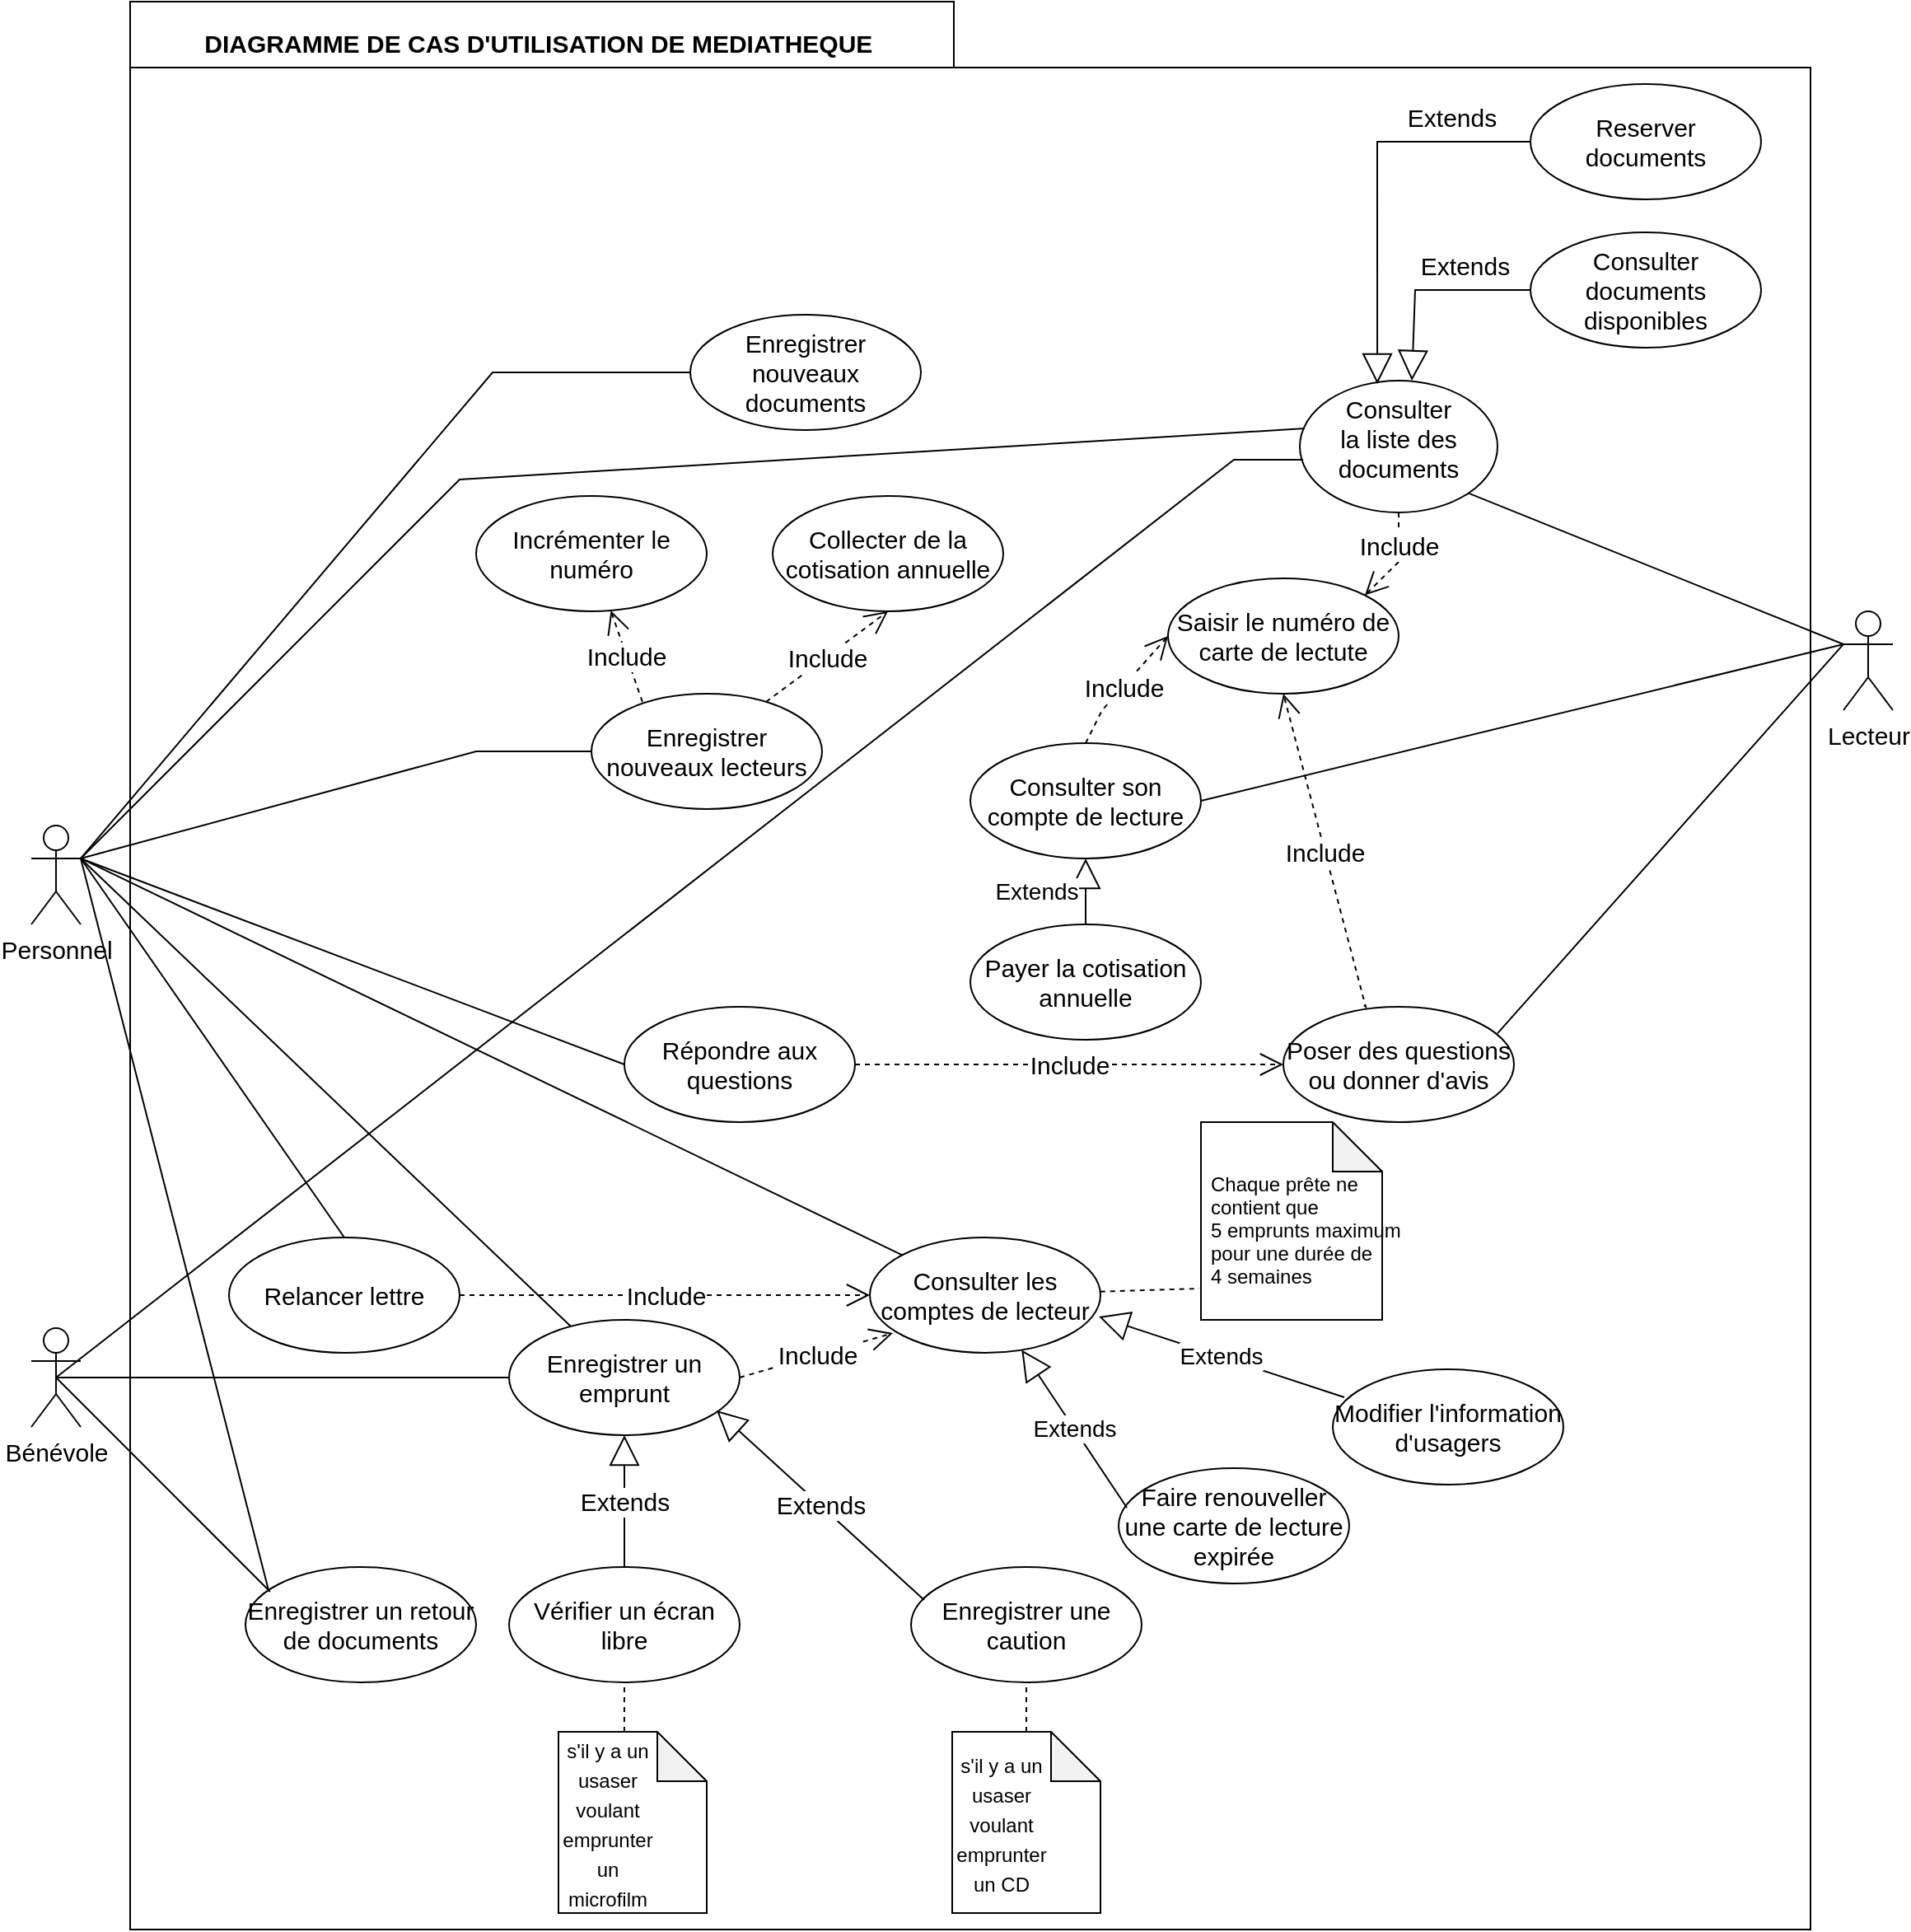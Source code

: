 <mxfile version="16.1.2" type="device"><diagram id="VbqrA3cFuTSeEhgXWJWa" name="Page-1"><mxGraphModel dx="2249" dy="2074" grid="1" gridSize="10" guides="1" tooltips="1" connect="1" arrows="1" fold="1" page="1" pageScale="1" pageWidth="827" pageHeight="1169" math="0" shadow="0"><root><mxCell id="0"/><mxCell id="1" parent="0"/><mxCell id="KHVjqO67Sj7gU6MT7Jfp-117" value="" style="rounded=0;whiteSpace=wrap;html=1;fontSize=15;" parent="1" vertex="1"><mxGeometry x="-60" y="-40" width="500" height="50" as="geometry"/></mxCell><mxCell id="KHVjqO67Sj7gU6MT7Jfp-115" value="" style="rounded=0;whiteSpace=wrap;html=1;fontSize=15;" parent="1" vertex="1"><mxGeometry x="-60" width="1020" height="1130" as="geometry"/></mxCell><mxCell id="KHVjqO67Sj7gU6MT7Jfp-1" value="&lt;font style=&quot;font-size: 15px&quot;&gt;Personnel&lt;/font&gt;" style="shape=umlActor;verticalLabelPosition=bottom;verticalAlign=top;html=1;outlineConnect=0;" parent="1" vertex="1"><mxGeometry x="-120" y="460" width="30" height="60" as="geometry"/></mxCell><mxCell id="KHVjqO67Sj7gU6MT7Jfp-2" value="&lt;font style=&quot;font-size: 15px&quot;&gt;Lecteur&lt;/font&gt;" style="shape=umlActor;verticalLabelPosition=bottom;verticalAlign=top;html=1;outlineConnect=0;" parent="1" vertex="1"><mxGeometry x="980" y="330" width="30" height="60" as="geometry"/></mxCell><mxCell id="KHVjqO67Sj7gU6MT7Jfp-5" value="" style="ellipse;whiteSpace=wrap;html=1;fontSize=15;" parent="1" vertex="1"><mxGeometry x="650" y="190" width="120" height="80" as="geometry"/></mxCell><mxCell id="KHVjqO67Sj7gU6MT7Jfp-6" value="Consulter la liste des documents" style="text;html=1;strokeColor=none;fillColor=none;align=center;verticalAlign=middle;whiteSpace=wrap;rounded=0;fontSize=15;" parent="1" vertex="1"><mxGeometry x="680" y="210" width="60" height="30" as="geometry"/></mxCell><mxCell id="KHVjqO67Sj7gU6MT7Jfp-10" value="" style="endArrow=none;html=1;rounded=0;fontSize=15;entryX=0;entryY=0.333;entryDx=0;entryDy=0;entryPerimeter=0;exitX=1;exitY=1;exitDx=0;exitDy=0;" parent="1" source="KHVjqO67Sj7gU6MT7Jfp-5" target="KHVjqO67Sj7gU6MT7Jfp-2" edge="1"><mxGeometry width="50" height="50" relative="1" as="geometry"><mxPoint x="760" y="260" as="sourcePoint"/><mxPoint x="620" y="400" as="targetPoint"/></mxGeometry></mxCell><mxCell id="KHVjqO67Sj7gU6MT7Jfp-12" value="Consulter documents disponibles" style="ellipse;whiteSpace=wrap;html=1;fontSize=15;" parent="1" vertex="1"><mxGeometry x="790" y="100" width="140" height="70" as="geometry"/></mxCell><mxCell id="KHVjqO67Sj7gU6MT7Jfp-14" value="Reserver documents" style="ellipse;whiteSpace=wrap;html=1;fontSize=15;" parent="1" vertex="1"><mxGeometry x="790" y="10" width="140" height="70" as="geometry"/></mxCell><mxCell id="KHVjqO67Sj7gU6MT7Jfp-19" value="Extends" style="endArrow=block;endSize=16;endFill=0;html=1;rounded=0;fontSize=15;entryX=0.567;entryY=0;entryDx=0;entryDy=0;entryPerimeter=0;exitX=0;exitY=0.5;exitDx=0;exitDy=0;" parent="1" source="KHVjqO67Sj7gU6MT7Jfp-12" target="KHVjqO67Sj7gU6MT7Jfp-5" edge="1"><mxGeometry x="-0.355" y="-15" width="160" relative="1" as="geometry"><mxPoint x="800" y="150" as="sourcePoint"/><mxPoint x="674" y="430" as="targetPoint"/><Array as="points"><mxPoint x="720" y="135"/></Array><mxPoint as="offset"/></mxGeometry></mxCell><mxCell id="KHVjqO67Sj7gU6MT7Jfp-20" value="Extends" style="endArrow=block;endSize=16;endFill=0;html=1;rounded=0;fontSize=15;entryX=0.392;entryY=0.025;entryDx=0;entryDy=0;entryPerimeter=0;exitX=0;exitY=0.5;exitDx=0;exitDy=0;" parent="1" source="KHVjqO67Sj7gU6MT7Jfp-14" target="KHVjqO67Sj7gU6MT7Jfp-5" edge="1"><mxGeometry x="-0.6" y="-15" width="160" relative="1" as="geometry"><mxPoint x="820" y="135" as="sourcePoint"/><mxPoint x="718.04" y="190" as="targetPoint"/><Array as="points"><mxPoint x="697" y="45"/></Array><mxPoint as="offset"/></mxGeometry></mxCell><mxCell id="KHVjqO67Sj7gU6MT7Jfp-25" value="" style="endArrow=none;html=1;rounded=0;fontSize=15;startSize=16;endSize=6;entryX=0;entryY=0.333;entryDx=0;entryDy=0;entryPerimeter=0;exitX=1;exitY=0.5;exitDx=0;exitDy=0;" parent="1" source="KHVjqO67Sj7gU6MT7Jfp-27" target="KHVjqO67Sj7gU6MT7Jfp-2" edge="1"><mxGeometry width="50" height="50" relative="1" as="geometry"><mxPoint x="570" y="430" as="sourcePoint"/><mxPoint x="620" y="380" as="targetPoint"/></mxGeometry></mxCell><mxCell id="KHVjqO67Sj7gU6MT7Jfp-26" value="Saisir le numéro de carte de lectute" style="ellipse;whiteSpace=wrap;html=1;fontSize=15;" parent="1" vertex="1"><mxGeometry x="570" y="310" width="140" height="70" as="geometry"/></mxCell><mxCell id="KHVjqO67Sj7gU6MT7Jfp-27" value="Consulter son compte de lecture" style="ellipse;whiteSpace=wrap;html=1;fontSize=15;" parent="1" vertex="1"><mxGeometry x="450" y="410" width="140" height="70" as="geometry"/></mxCell><mxCell id="KHVjqO67Sj7gU6MT7Jfp-28" value="Include" style="endArrow=open;endSize=12;dashed=1;html=1;rounded=0;fontSize=15;entryX=0;entryY=0.5;entryDx=0;entryDy=0;exitX=0.5;exitY=0;exitDx=0;exitDy=0;" parent="1" source="KHVjqO67Sj7gU6MT7Jfp-27" target="KHVjqO67Sj7gU6MT7Jfp-26" edge="1"><mxGeometry width="160" relative="1" as="geometry"><mxPoint x="510" y="390" as="sourcePoint"/><mxPoint x="670" y="390" as="targetPoint"/><Array as="points"><mxPoint x="530" y="390"/></Array></mxGeometry></mxCell><mxCell id="KHVjqO67Sj7gU6MT7Jfp-29" value="Include" style="endArrow=open;endSize=12;dashed=1;html=1;rounded=0;fontSize=15;entryX=1;entryY=0;entryDx=0;entryDy=0;exitX=0.5;exitY=1;exitDx=0;exitDy=0;" parent="1" source="KHVjqO67Sj7gU6MT7Jfp-5" target="KHVjqO67Sj7gU6MT7Jfp-26" edge="1"><mxGeometry x="-0.32" width="160" relative="1" as="geometry"><mxPoint x="695.801" y="452.158" as="sourcePoint"/><mxPoint x="650" y="390" as="targetPoint"/><Array as="points"><mxPoint x="710" y="300"/></Array><mxPoint as="offset"/></mxGeometry></mxCell><mxCell id="KHVjqO67Sj7gU6MT7Jfp-34" value="Poser des questions ou donner d'avis" style="ellipse;whiteSpace=wrap;html=1;fontSize=15;" parent="1" vertex="1"><mxGeometry x="640" y="570" width="140" height="70" as="geometry"/></mxCell><mxCell id="KHVjqO67Sj7gU6MT7Jfp-36" value="" style="endArrow=none;html=1;rounded=0;fontSize=15;startSize=16;endSize=6;exitX=0.929;exitY=0.229;exitDx=0;exitDy=0;exitPerimeter=0;entryX=0;entryY=0.333;entryDx=0;entryDy=0;entryPerimeter=0;" parent="1" source="KHVjqO67Sj7gU6MT7Jfp-34" target="KHVjqO67Sj7gU6MT7Jfp-2" edge="1"><mxGeometry width="50" height="50" relative="1" as="geometry"><mxPoint x="570" y="410" as="sourcePoint"/><mxPoint x="870" y="490" as="targetPoint"/></mxGeometry></mxCell><mxCell id="KHVjqO67Sj7gU6MT7Jfp-37" value="Include" style="endArrow=open;endSize=12;dashed=1;html=1;rounded=0;fontSize=15;entryX=0.5;entryY=1;entryDx=0;entryDy=0;exitX=0.35;exitY=-0.014;exitDx=0;exitDy=0;exitPerimeter=0;" parent="1" source="KHVjqO67Sj7gU6MT7Jfp-34" target="KHVjqO67Sj7gU6MT7Jfp-26" edge="1"><mxGeometry width="160" relative="1" as="geometry"><mxPoint x="680" y="475" as="sourcePoint"/><mxPoint x="650" y="390" as="targetPoint"/><Array as="points"><mxPoint x="690" y="570"/></Array></mxGeometry></mxCell><mxCell id="KHVjqO67Sj7gU6MT7Jfp-39" value="Enregistrer nouveaux documents" style="ellipse;whiteSpace=wrap;html=1;fontSize=15;" parent="1" vertex="1"><mxGeometry x="280" y="150" width="140" height="70" as="geometry"/></mxCell><mxCell id="KHVjqO67Sj7gU6MT7Jfp-46" value="" style="endArrow=none;html=1;rounded=0;fontSize=15;startSize=16;endSize=6;exitX=1;exitY=0.333;exitDx=0;exitDy=0;exitPerimeter=0;entryX=0;entryY=0.5;entryDx=0;entryDy=0;" parent="1" source="KHVjqO67Sj7gU6MT7Jfp-1" target="KHVjqO67Sj7gU6MT7Jfp-39" edge="1"><mxGeometry width="50" height="50" relative="1" as="geometry"><mxPoint x="390" y="440" as="sourcePoint"/><mxPoint x="440" y="390" as="targetPoint"/><Array as="points"><mxPoint x="160" y="185"/></Array></mxGeometry></mxCell><mxCell id="KHVjqO67Sj7gU6MT7Jfp-47" value="Enregistrer nouveaux lecteurs" style="ellipse;whiteSpace=wrap;html=1;fontSize=15;" parent="1" vertex="1"><mxGeometry x="220" y="380" width="140" height="70" as="geometry"/></mxCell><mxCell id="KHVjqO67Sj7gU6MT7Jfp-48" value="Incrémenter le numéro" style="ellipse;whiteSpace=wrap;html=1;fontSize=15;" parent="1" vertex="1"><mxGeometry x="150" y="260" width="140" height="70" as="geometry"/></mxCell><mxCell id="KHVjqO67Sj7gU6MT7Jfp-50" value="Collecter de la cotisation annuelle" style="ellipse;whiteSpace=wrap;html=1;fontSize=15;" parent="1" vertex="1"><mxGeometry x="330" y="260" width="140" height="70" as="geometry"/></mxCell><mxCell id="KHVjqO67Sj7gU6MT7Jfp-51" value="Include" style="endArrow=open;endSize=12;dashed=1;html=1;rounded=0;fontSize=15;exitX=0.221;exitY=0.071;exitDx=0;exitDy=0;exitPerimeter=0;" parent="1" source="KHVjqO67Sj7gU6MT7Jfp-47" target="KHVjqO67Sj7gU6MT7Jfp-48" edge="1"><mxGeometry width="160" relative="1" as="geometry"><mxPoint x="260" y="200" as="sourcePoint"/><mxPoint x="225.06" y="140" as="targetPoint"/></mxGeometry></mxCell><mxCell id="KHVjqO67Sj7gU6MT7Jfp-52" value="Include" style="endArrow=open;endSize=12;dashed=1;html=1;rounded=0;fontSize=15;entryX=0.5;entryY=1;entryDx=0;entryDy=0;exitX=0.757;exitY=0.071;exitDx=0;exitDy=0;exitPerimeter=0;" parent="1" source="KHVjqO67Sj7gU6MT7Jfp-47" target="KHVjqO67Sj7gU6MT7Jfp-50" edge="1"><mxGeometry width="160" relative="1" as="geometry"><mxPoint x="280.94" y="394.97" as="sourcePoint"/><mxPoint x="215.02" y="343.99" as="targetPoint"/></mxGeometry></mxCell><mxCell id="KHVjqO67Sj7gU6MT7Jfp-53" value="" style="endArrow=none;html=1;rounded=0;fontSize=15;startSize=16;endSize=6;exitX=1;exitY=0.333;exitDx=0;exitDy=0;exitPerimeter=0;entryX=0;entryY=0.5;entryDx=0;entryDy=0;" parent="1" source="KHVjqO67Sj7gU6MT7Jfp-1" target="KHVjqO67Sj7gU6MT7Jfp-47" edge="1"><mxGeometry width="50" height="50" relative="1" as="geometry"><mxPoint x="390" y="410" as="sourcePoint"/><mxPoint x="440" y="360" as="targetPoint"/><Array as="points"><mxPoint x="150" y="415"/></Array></mxGeometry></mxCell><mxCell id="KHVjqO67Sj7gU6MT7Jfp-61" value="" style="endArrow=none;html=1;rounded=0;fontSize=15;startSize=16;endSize=6;exitX=1;exitY=0.333;exitDx=0;exitDy=0;exitPerimeter=0;entryX=0.025;entryY=0.363;entryDx=0;entryDy=0;entryPerimeter=0;" parent="1" source="KHVjqO67Sj7gU6MT7Jfp-1" target="KHVjqO67Sj7gU6MT7Jfp-5" edge="1"><mxGeometry width="50" height="50" relative="1" as="geometry"><mxPoint x="390" y="360" as="sourcePoint"/><mxPoint x="440" y="310" as="targetPoint"/><Array as="points"><mxPoint x="140" y="250"/></Array></mxGeometry></mxCell><mxCell id="KHVjqO67Sj7gU6MT7Jfp-62" value="Répondre aux questions" style="ellipse;whiteSpace=wrap;html=1;fontSize=15;" parent="1" vertex="1"><mxGeometry x="240" y="570" width="140" height="70" as="geometry"/></mxCell><mxCell id="KHVjqO67Sj7gU6MT7Jfp-63" value="" style="endArrow=none;html=1;rounded=0;fontSize=15;startSize=16;endSize=6;exitX=1;exitY=0.333;exitDx=0;exitDy=0;exitPerimeter=0;entryX=0;entryY=0.5;entryDx=0;entryDy=0;" parent="1" source="KHVjqO67Sj7gU6MT7Jfp-1" target="KHVjqO67Sj7gU6MT7Jfp-62" edge="1"><mxGeometry width="50" height="50" relative="1" as="geometry"><mxPoint x="390" y="410" as="sourcePoint"/><mxPoint x="440" y="360" as="targetPoint"/></mxGeometry></mxCell><mxCell id="KHVjqO67Sj7gU6MT7Jfp-65" value="Include" style="endArrow=open;endSize=12;dashed=1;html=1;rounded=0;fontSize=15;exitX=1;exitY=0.5;exitDx=0;exitDy=0;entryX=0;entryY=0.5;entryDx=0;entryDy=0;" parent="1" source="KHVjqO67Sj7gU6MT7Jfp-62" target="KHVjqO67Sj7gU6MT7Jfp-34" edge="1"><mxGeometry width="160" relative="1" as="geometry"><mxPoint x="330" y="380" as="sourcePoint"/><mxPoint x="590" y="605" as="targetPoint"/></mxGeometry></mxCell><mxCell id="KHVjqO67Sj7gU6MT7Jfp-66" value="Enregistrer un emprunt" style="ellipse;whiteSpace=wrap;html=1;fontSize=15;" parent="1" vertex="1"><mxGeometry x="170" y="760" width="140" height="70" as="geometry"/></mxCell><mxCell id="KHVjqO67Sj7gU6MT7Jfp-67" value="" style="endArrow=none;html=1;rounded=0;fontSize=15;startSize=16;endSize=6;exitX=1;exitY=0.333;exitDx=0;exitDy=0;exitPerimeter=0;" parent="1" source="KHVjqO67Sj7gU6MT7Jfp-1" target="KHVjqO67Sj7gU6MT7Jfp-66" edge="1"><mxGeometry width="50" height="50" relative="1" as="geometry"><mxPoint x="390" y="510" as="sourcePoint"/><mxPoint x="440" y="460" as="targetPoint"/></mxGeometry></mxCell><mxCell id="KHVjqO67Sj7gU6MT7Jfp-68" value="Vérifier un écran libre" style="ellipse;whiteSpace=wrap;html=1;fontSize=15;" parent="1" vertex="1"><mxGeometry x="170" y="910" width="140" height="70" as="geometry"/></mxCell><mxCell id="KHVjqO67Sj7gU6MT7Jfp-69" value="Extends" style="endArrow=block;endSize=16;endFill=0;html=1;rounded=0;fontSize=15;exitX=0.5;exitY=0;exitDx=0;exitDy=0;entryX=0.5;entryY=1;entryDx=0;entryDy=0;" parent="1" source="KHVjqO67Sj7gU6MT7Jfp-68" target="KHVjqO67Sj7gU6MT7Jfp-66" edge="1"><mxGeometry width="160" relative="1" as="geometry"><mxPoint x="250" y="700" as="sourcePoint"/><mxPoint x="410" y="700" as="targetPoint"/></mxGeometry></mxCell><mxCell id="KHVjqO67Sj7gU6MT7Jfp-70" value="" style="shape=note;whiteSpace=wrap;html=1;backgroundOutline=1;darkOpacity=0.05;fontSize=15;" parent="1" vertex="1"><mxGeometry x="200" y="1010" width="90" height="110" as="geometry"/></mxCell><mxCell id="KHVjqO67Sj7gU6MT7Jfp-71" value="&lt;font style=&quot;font-size: 12px ; line-height: 1&quot;&gt;s'il y a un usaser voulant emprunter un microfilm&lt;/font&gt;" style="text;html=1;strokeColor=none;fillColor=none;align=center;verticalAlign=middle;whiteSpace=wrap;rounded=0;fontSize=15;" parent="1" vertex="1"><mxGeometry x="210" y="1060" width="40" height="10" as="geometry"/></mxCell><mxCell id="KHVjqO67Sj7gU6MT7Jfp-74" value="" style="endArrow=none;dashed=1;html=1;rounded=0;fontSize=12;startSize=16;endSize=6;exitX=0.444;exitY=0;exitDx=0;exitDy=0;exitPerimeter=0;entryX=0.5;entryY=1;entryDx=0;entryDy=0;" parent="1" source="KHVjqO67Sj7gU6MT7Jfp-70" target="KHVjqO67Sj7gU6MT7Jfp-68" edge="1"><mxGeometry width="50" height="50" relative="1" as="geometry"><mxPoint x="330" y="880" as="sourcePoint"/><mxPoint x="240" y="880" as="targetPoint"/></mxGeometry></mxCell><mxCell id="KHVjqO67Sj7gU6MT7Jfp-84" value="Enregistrer une caution" style="ellipse;whiteSpace=wrap;html=1;fontSize=15;" parent="1" vertex="1"><mxGeometry x="414" y="910" width="140" height="70" as="geometry"/></mxCell><mxCell id="KHVjqO67Sj7gU6MT7Jfp-86" value="Extends" style="endArrow=block;endSize=16;endFill=0;html=1;rounded=0;fontSize=15;exitX=0.057;exitY=0.286;exitDx=0;exitDy=0;entryX=0.9;entryY=0.786;entryDx=0;entryDy=0;entryPerimeter=0;exitPerimeter=0;" parent="1" source="KHVjqO67Sj7gU6MT7Jfp-84" target="KHVjqO67Sj7gU6MT7Jfp-66" edge="1"><mxGeometry width="160" relative="1" as="geometry"><mxPoint x="250" y="920" as="sourcePoint"/><mxPoint x="250" y="840" as="targetPoint"/></mxGeometry></mxCell><mxCell id="KHVjqO67Sj7gU6MT7Jfp-87" value="" style="shape=note;whiteSpace=wrap;html=1;backgroundOutline=1;darkOpacity=0.05;fontSize=15;" parent="1" vertex="1"><mxGeometry x="439" y="1010" width="90" height="110" as="geometry"/></mxCell><mxCell id="KHVjqO67Sj7gU6MT7Jfp-88" value="&lt;font style=&quot;font-size: 12px ; line-height: 1&quot;&gt;s'il y a un usaser voulant emprunter un CD&lt;/font&gt;" style="text;html=1;strokeColor=none;fillColor=none;align=center;verticalAlign=middle;whiteSpace=wrap;rounded=0;fontSize=15;" parent="1" vertex="1"><mxGeometry x="449" y="1060" width="40" height="10" as="geometry"/></mxCell><mxCell id="KHVjqO67Sj7gU6MT7Jfp-89" value="" style="endArrow=none;dashed=1;html=1;rounded=0;fontSize=12;startSize=16;endSize=6;entryX=0.5;entryY=1;entryDx=0;entryDy=0;" parent="1" source="KHVjqO67Sj7gU6MT7Jfp-87" target="KHVjqO67Sj7gU6MT7Jfp-84" edge="1"><mxGeometry width="50" height="50" relative="1" as="geometry"><mxPoint x="249.96" y="1020" as="sourcePoint"/><mxPoint x="250" y="990" as="targetPoint"/></mxGeometry></mxCell><mxCell id="KHVjqO67Sj7gU6MT7Jfp-91" value="Include" style="endArrow=open;endSize=12;dashed=1;html=1;rounded=0;fontSize=15;exitX=1;exitY=0.5;exitDx=0;exitDy=0;entryX=0.1;entryY=0.829;entryDx=0;entryDy=0;entryPerimeter=0;" parent="1" source="KHVjqO67Sj7gU6MT7Jfp-66" target="g7jZ-DEijaGjv1topBJv-1" edge="1"><mxGeometry width="160" relative="1" as="geometry"><mxPoint x="330" y="900" as="sourcePoint"/><mxPoint x="414" y="685" as="targetPoint"/></mxGeometry></mxCell><mxCell id="KHVjqO67Sj7gU6MT7Jfp-92" value="&lt;font style=&quot;font-size: 15px&quot;&gt;Bénévole&lt;/font&gt;" style="shape=umlActor;verticalLabelPosition=bottom;verticalAlign=top;html=1;outlineConnect=0;" parent="1" vertex="1"><mxGeometry x="-120" y="765" width="30" height="60" as="geometry"/></mxCell><mxCell id="KHVjqO67Sj7gU6MT7Jfp-93" value="" style="endArrow=none;html=1;rounded=0;fontSize=15;startSize=16;endSize=6;exitX=0.5;exitY=0.5;exitDx=0;exitDy=0;exitPerimeter=0;entryX=0;entryY=0.5;entryDx=0;entryDy=0;" parent="1" source="KHVjqO67Sj7gU6MT7Jfp-92" target="KHVjqO67Sj7gU6MT7Jfp-66" edge="1"><mxGeometry width="50" height="50" relative="1" as="geometry"><mxPoint x="390" y="760" as="sourcePoint"/><mxPoint x="440" y="710" as="targetPoint"/></mxGeometry></mxCell><mxCell id="KHVjqO67Sj7gU6MT7Jfp-94" value="" style="endArrow=none;html=1;rounded=0;fontSize=15;startSize=16;endSize=6;exitX=0.5;exitY=0.5;exitDx=0;exitDy=0;exitPerimeter=0;entryX=0.017;entryY=0.6;entryDx=0;entryDy=0;entryPerimeter=0;" parent="1" source="KHVjqO67Sj7gU6MT7Jfp-92" target="KHVjqO67Sj7gU6MT7Jfp-5" edge="1"><mxGeometry width="50" height="50" relative="1" as="geometry"><mxPoint x="390" y="550" as="sourcePoint"/><mxPoint x="440" y="500" as="targetPoint"/><Array as="points"><mxPoint x="610" y="238"/></Array></mxGeometry></mxCell><mxCell id="KHVjqO67Sj7gU6MT7Jfp-95" value="Relancer lettre" style="ellipse;whiteSpace=wrap;html=1;fontSize=15;" parent="1" vertex="1"><mxGeometry y="710" width="140" height="70" as="geometry"/></mxCell><mxCell id="KHVjqO67Sj7gU6MT7Jfp-96" value="" style="endArrow=none;html=1;rounded=0;fontSize=15;startSize=16;endSize=6;exitX=0.5;exitY=0;exitDx=0;exitDy=0;entryX=1;entryY=0.333;entryDx=0;entryDy=0;entryPerimeter=0;" parent="1" source="KHVjqO67Sj7gU6MT7Jfp-95" target="KHVjqO67Sj7gU6MT7Jfp-1" edge="1"><mxGeometry width="50" height="50" relative="1" as="geometry"><mxPoint x="390" y="760" as="sourcePoint"/><mxPoint x="440" y="710" as="targetPoint"/></mxGeometry></mxCell><mxCell id="KHVjqO67Sj7gU6MT7Jfp-97" value="Include" style="endArrow=open;endSize=12;dashed=1;html=1;rounded=0;fontSize=15;exitX=1;exitY=0.5;exitDx=0;exitDy=0;entryX=0;entryY=0.5;entryDx=0;entryDy=0;" parent="1" source="KHVjqO67Sj7gU6MT7Jfp-95" target="g7jZ-DEijaGjv1topBJv-1" edge="1"><mxGeometry width="160" relative="1" as="geometry"><mxPoint x="330" y="740" as="sourcePoint"/><mxPoint x="420.02" y="668.97" as="targetPoint"/></mxGeometry></mxCell><mxCell id="KHVjqO67Sj7gU6MT7Jfp-98" value="Enregistrer un retour de documents" style="ellipse;whiteSpace=wrap;html=1;fontSize=15;" parent="1" vertex="1"><mxGeometry x="10" y="910" width="140" height="70" as="geometry"/></mxCell><mxCell id="KHVjqO67Sj7gU6MT7Jfp-99" value="" style="shape=note;whiteSpace=wrap;html=1;backgroundOutline=1;darkOpacity=0.05;fontSize=15;" parent="1" vertex="1"><mxGeometry x="590" y="640" width="110" height="120" as="geometry"/></mxCell><mxCell id="KHVjqO67Sj7gU6MT7Jfp-108" value="Chaque prête ne &#10;contient que &#10;5 emprunts maximum&#10;pour une durée de&#10;4 semaines" style="text;strokeColor=none;fillColor=none;align=left;verticalAlign=middle;spacingLeft=4;spacingRight=4;overflow=hidden;points=[[0,0.5],[1,0.5]];portConstraint=eastwest;rotatable=0;fontSize=12;" parent="1" vertex="1"><mxGeometry x="590" y="660" width="130" height="90" as="geometry"/></mxCell><mxCell id="KHVjqO67Sj7gU6MT7Jfp-109" value="" style="endArrow=none;dashed=1;html=1;rounded=0;fontSize=12;startSize=16;endSize=6;entryX=-0.008;entryY=0.9;entryDx=0;entryDy=0;entryPerimeter=0;" parent="1" source="g7jZ-DEijaGjv1topBJv-1" target="KHVjqO67Sj7gU6MT7Jfp-108" edge="1"><mxGeometry width="50" height="50" relative="1" as="geometry"><mxPoint x="554" y="685" as="sourcePoint"/><mxPoint x="440" y="660" as="targetPoint"/></mxGeometry></mxCell><mxCell id="KHVjqO67Sj7gU6MT7Jfp-110" value="" style="endArrow=none;html=1;rounded=0;fontSize=12;startSize=16;endSize=6;entryX=1;entryY=0.333;entryDx=0;entryDy=0;entryPerimeter=0;exitX=0.1;exitY=0.2;exitDx=0;exitDy=0;exitPerimeter=0;" parent="1" source="KHVjqO67Sj7gU6MT7Jfp-98" target="KHVjqO67Sj7gU6MT7Jfp-1" edge="1"><mxGeometry width="50" height="50" relative="1" as="geometry"><mxPoint x="390" y="640" as="sourcePoint"/><mxPoint x="440" y="590" as="targetPoint"/></mxGeometry></mxCell><mxCell id="KHVjqO67Sj7gU6MT7Jfp-111" value="&lt;font style=&quot;font-size: 15px&quot;&gt;Modifier l'information d'usagers&lt;/font&gt;" style="ellipse;whiteSpace=wrap;html=1;fontSize=12;" parent="1" vertex="1"><mxGeometry x="670" y="790" width="140" height="70" as="geometry"/></mxCell><mxCell id="KHVjqO67Sj7gU6MT7Jfp-113" value="Faire renouveller une carte de lecture expirée" style="ellipse;whiteSpace=wrap;html=1;fontSize=15;" parent="1" vertex="1"><mxGeometry x="540" y="850" width="140" height="70" as="geometry"/></mxCell><mxCell id="KHVjqO67Sj7gU6MT7Jfp-116" value="&lt;b&gt;DIAGRAMME DE CAS D'UTILISATION DE MEDIATHEQUE&amp;nbsp;&lt;/b&gt;" style="text;html=1;strokeColor=none;fillColor=none;align=center;verticalAlign=middle;whiteSpace=wrap;rounded=0;fontSize=15;" parent="1" vertex="1"><mxGeometry x="-60" y="-30" width="500" height="30" as="geometry"/></mxCell><mxCell id="g7jZ-DEijaGjv1topBJv-1" value="Consulter les comptes de lecteur" style="ellipse;whiteSpace=wrap;html=1;fontSize=15;" vertex="1" parent="1"><mxGeometry x="389" y="710" width="140" height="70" as="geometry"/></mxCell><mxCell id="g7jZ-DEijaGjv1topBJv-2" value="" style="endArrow=none;html=1;rounded=0;fontSize=14;exitX=1;exitY=0.333;exitDx=0;exitDy=0;exitPerimeter=0;" edge="1" parent="1" source="KHVjqO67Sj7gU6MT7Jfp-1" target="g7jZ-DEijaGjv1topBJv-1"><mxGeometry width="50" height="50" relative="1" as="geometry"><mxPoint x="270" y="540" as="sourcePoint"/><mxPoint x="320" y="490" as="targetPoint"/></mxGeometry></mxCell><mxCell id="g7jZ-DEijaGjv1topBJv-3" value="Payer la cotisation annuelle" style="ellipse;whiteSpace=wrap;html=1;fontSize=15;" vertex="1" parent="1"><mxGeometry x="450" y="520" width="140" height="70" as="geometry"/></mxCell><mxCell id="g7jZ-DEijaGjv1topBJv-5" value="Extends" style="endArrow=block;endSize=16;endFill=0;html=1;rounded=0;fontSize=14;exitX=0.5;exitY=0;exitDx=0;exitDy=0;entryX=0.5;entryY=1;entryDx=0;entryDy=0;" edge="1" parent="1" source="g7jZ-DEijaGjv1topBJv-3" target="KHVjqO67Sj7gU6MT7Jfp-27"><mxGeometry y="30" width="160" relative="1" as="geometry"><mxPoint x="220" y="410" as="sourcePoint"/><mxPoint x="380" y="410" as="targetPoint"/><mxPoint as="offset"/></mxGeometry></mxCell><mxCell id="g7jZ-DEijaGjv1topBJv-8" value="Extends" style="endArrow=block;endSize=16;endFill=0;html=1;rounded=0;fontSize=14;exitX=0.036;exitY=0.343;exitDx=0;exitDy=0;exitPerimeter=0;" edge="1" parent="1" source="KHVjqO67Sj7gU6MT7Jfp-113" target="g7jZ-DEijaGjv1topBJv-1"><mxGeometry width="160" relative="1" as="geometry"><mxPoint x="220" y="800" as="sourcePoint"/><mxPoint x="380" y="800" as="targetPoint"/></mxGeometry></mxCell><mxCell id="g7jZ-DEijaGjv1topBJv-9" value="Extends" style="endArrow=block;endSize=16;endFill=0;html=1;rounded=0;fontSize=14;exitX=0.05;exitY=0.243;exitDx=0;exitDy=0;exitPerimeter=0;entryX=0.993;entryY=0.686;entryDx=0;entryDy=0;entryPerimeter=0;" edge="1" parent="1" source="KHVjqO67Sj7gU6MT7Jfp-111" target="g7jZ-DEijaGjv1topBJv-1"><mxGeometry width="160" relative="1" as="geometry"><mxPoint x="220" y="590" as="sourcePoint"/><mxPoint x="380" y="590" as="targetPoint"/></mxGeometry></mxCell><mxCell id="g7jZ-DEijaGjv1topBJv-10" value="" style="endArrow=none;html=1;rounded=0;fontSize=14;entryX=0.5;entryY=0.5;entryDx=0;entryDy=0;entryPerimeter=0;exitX=0.107;exitY=0.214;exitDx=0;exitDy=0;exitPerimeter=0;" edge="1" parent="1" source="KHVjqO67Sj7gU6MT7Jfp-98" target="KHVjqO67Sj7gU6MT7Jfp-92"><mxGeometry width="50" height="50" relative="1" as="geometry"><mxPoint x="270" y="770" as="sourcePoint"/><mxPoint x="320" y="720" as="targetPoint"/></mxGeometry></mxCell></root></mxGraphModel></diagram></mxfile>